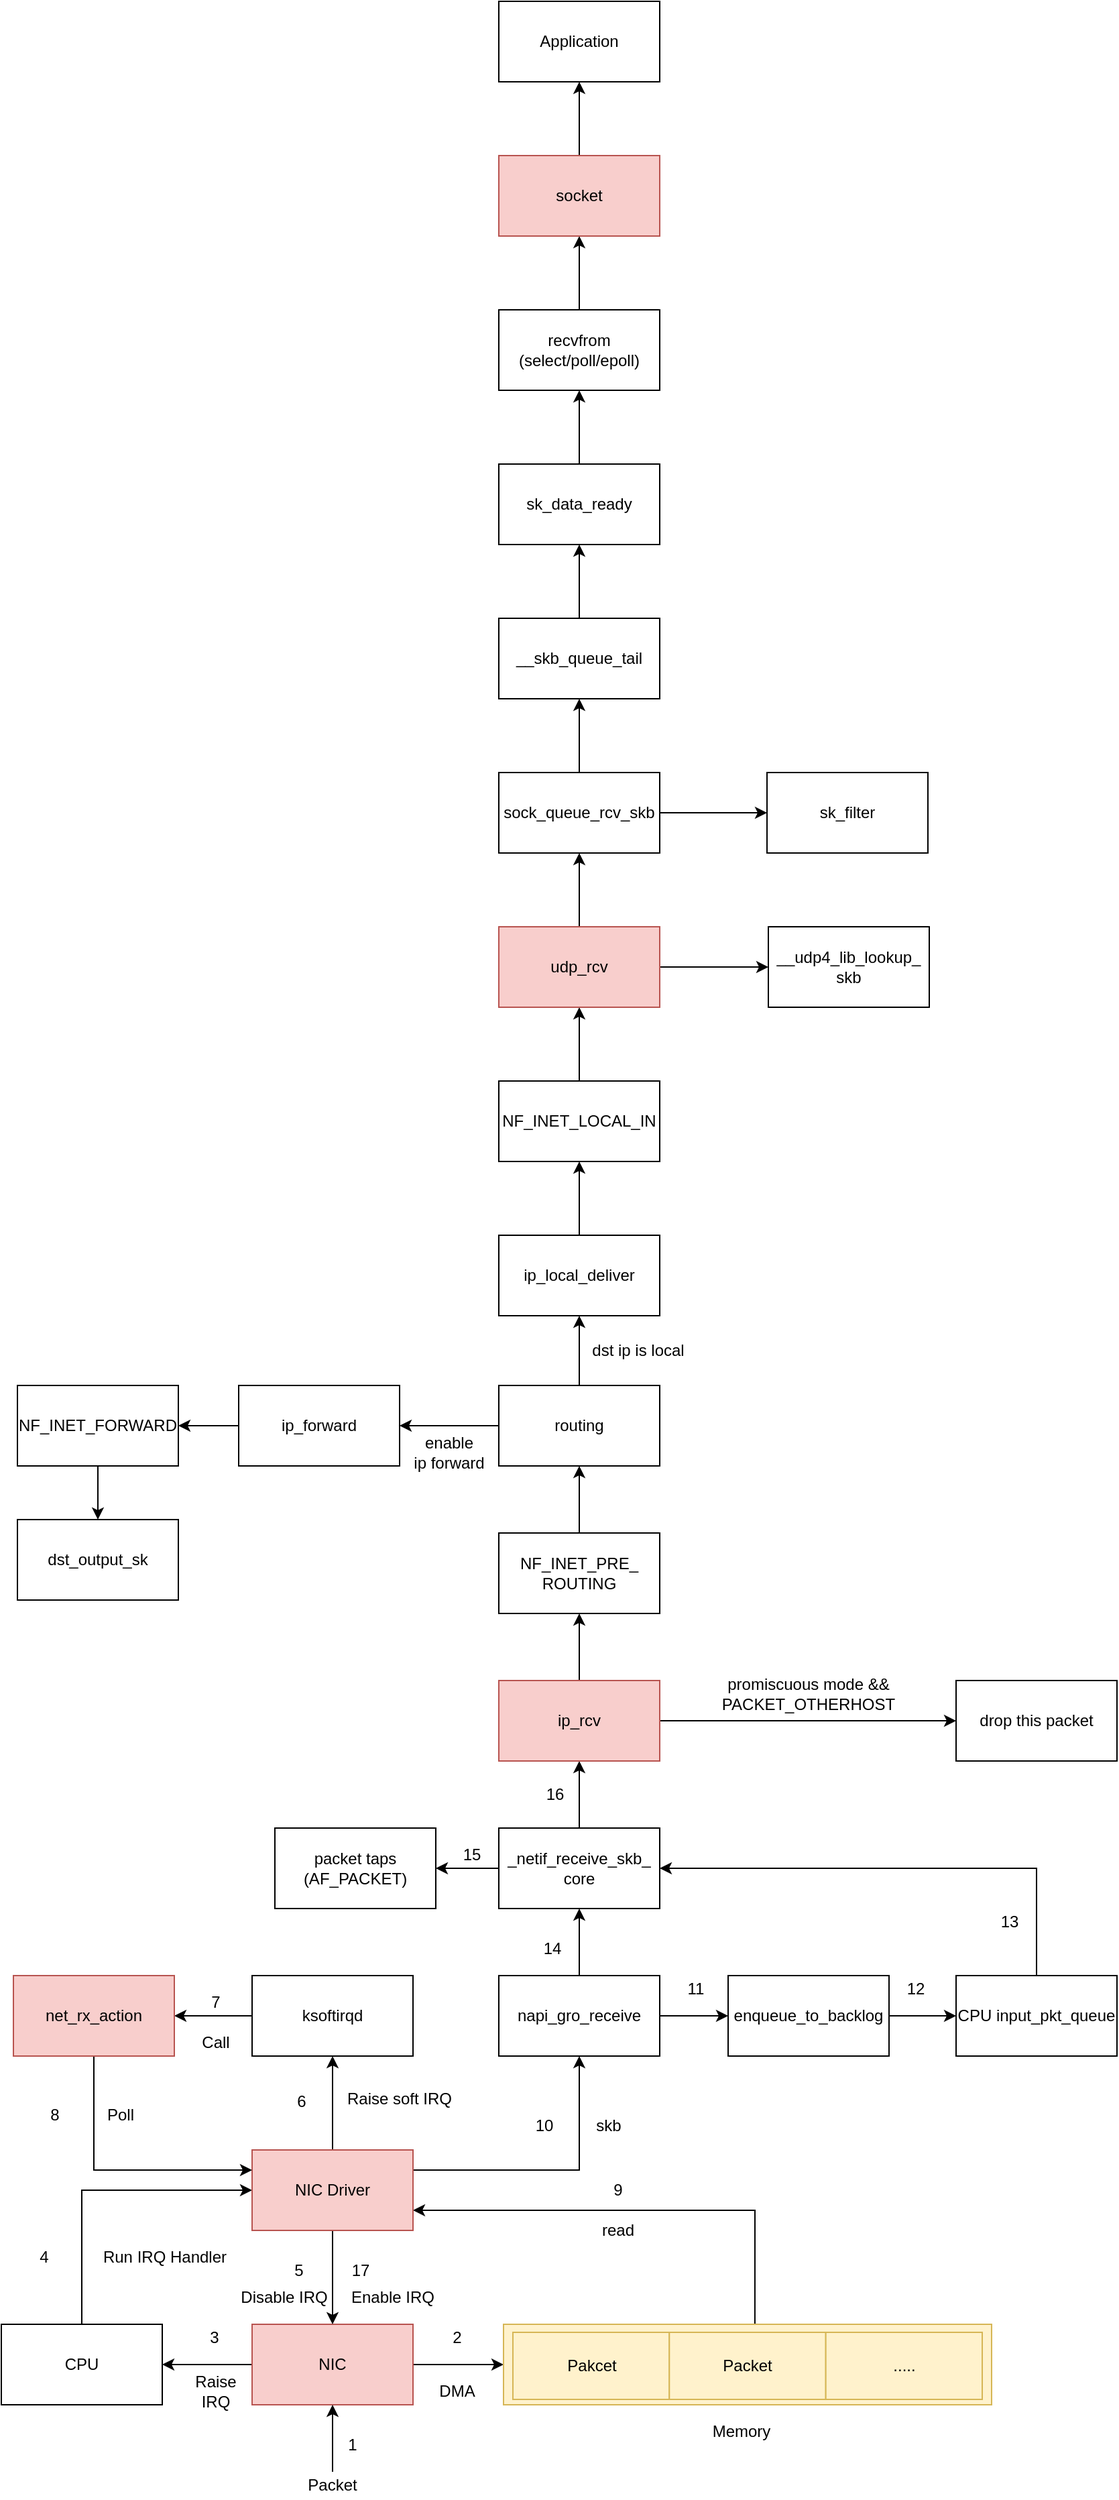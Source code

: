 <mxfile version="10.8.6" type="github"><diagram id="pgiWST-8vAW-KMEEnrid" name="Page-1"><mxGraphModel dx="1074" dy="2922" grid="1" gridSize="10" guides="1" tooltips="1" connect="1" arrows="1" fold="1" page="1" pageScale="1" pageWidth="827" pageHeight="1169" math="0" shadow="0"><root><mxCell id="0"/><mxCell id="1" parent="0"/><mxCell id="uw3k-Sti4LDzUziCoeuD-19" value="" style="edgeStyle=orthogonalEdgeStyle;rounded=0;orthogonalLoop=1;jettySize=auto;html=1;" parent="1" source="uw3k-Sti4LDzUziCoeuD-3" target="uw3k-Sti4LDzUziCoeuD-18" edge="1"><mxGeometry relative="1" as="geometry"/></mxCell><mxCell id="uw3k-Sti4LDzUziCoeuD-51" style="edgeStyle=orthogonalEdgeStyle;rounded=0;orthogonalLoop=1;jettySize=auto;html=1;exitX=1;exitY=0.5;exitDx=0;exitDy=0;entryX=0;entryY=0.5;entryDx=0;entryDy=0;" parent="1" source="uw3k-Sti4LDzUziCoeuD-3" target="uw3k-Sti4LDzUziCoeuD-44" edge="1"><mxGeometry relative="1" as="geometry"/></mxCell><mxCell id="uw3k-Sti4LDzUziCoeuD-3" value="NIC" style="rounded=0;whiteSpace=wrap;html=1;fillColor=#f8cecc;strokeColor=#b85450;" parent="1" vertex="1"><mxGeometry x="215" y="400" width="120" height="60" as="geometry"/></mxCell><mxCell id="uw3k-Sti4LDzUziCoeuD-9" value="" style="edgeStyle=orthogonalEdgeStyle;rounded=0;orthogonalLoop=1;jettySize=auto;html=1;" parent="1" source="uw3k-Sti4LDzUziCoeuD-8" target="uw3k-Sti4LDzUziCoeuD-3" edge="1"><mxGeometry relative="1" as="geometry"/></mxCell><mxCell id="uw3k-Sti4LDzUziCoeuD-8" value="Packet" style="text;html=1;strokeColor=none;fillColor=none;align=center;verticalAlign=middle;whiteSpace=wrap;rounded=0;" parent="1" vertex="1"><mxGeometry x="255" y="510" width="40" height="20" as="geometry"/></mxCell><mxCell id="uw3k-Sti4LDzUziCoeuD-14" value="Memory" style="text;html=1;strokeColor=none;fillColor=none;align=center;verticalAlign=middle;whiteSpace=wrap;rounded=0;" parent="1" vertex="1"><mxGeometry x="560" y="470" width="40" height="20" as="geometry"/></mxCell><mxCell id="uw3k-Sti4LDzUziCoeuD-21" style="edgeStyle=orthogonalEdgeStyle;rounded=0;orthogonalLoop=1;jettySize=auto;html=1;exitX=0.5;exitY=0;exitDx=0;exitDy=0;entryX=0;entryY=0.5;entryDx=0;entryDy=0;" parent="1" source="uw3k-Sti4LDzUziCoeuD-18" target="uw3k-Sti4LDzUziCoeuD-20" edge="1"><mxGeometry relative="1" as="geometry"/></mxCell><mxCell id="uw3k-Sti4LDzUziCoeuD-18" value="CPU" style="rounded=0;whiteSpace=wrap;html=1;" parent="1" vertex="1"><mxGeometry x="28" y="400" width="120" height="60" as="geometry"/></mxCell><mxCell id="uw3k-Sti4LDzUziCoeuD-22" style="edgeStyle=orthogonalEdgeStyle;rounded=0;orthogonalLoop=1;jettySize=auto;html=1;exitX=0.5;exitY=1;exitDx=0;exitDy=0;" parent="1" source="uw3k-Sti4LDzUziCoeuD-20" target="uw3k-Sti4LDzUziCoeuD-3" edge="1"><mxGeometry relative="1" as="geometry"/></mxCell><mxCell id="uw3k-Sti4LDzUziCoeuD-33" style="edgeStyle=orthogonalEdgeStyle;rounded=0;orthogonalLoop=1;jettySize=auto;html=1;entryX=0.5;entryY=1;entryDx=0;entryDy=0;" parent="1" source="uw3k-Sti4LDzUziCoeuD-20" target="uw3k-Sti4LDzUziCoeuD-32" edge="1"><mxGeometry relative="1" as="geometry"/></mxCell><mxCell id="uw3k-Sti4LDzUziCoeuD-43" style="edgeStyle=orthogonalEdgeStyle;rounded=0;orthogonalLoop=1;jettySize=auto;html=1;exitX=1;exitY=0.75;exitDx=0;exitDy=0;entryX=0.515;entryY=0;entryDx=0;entryDy=0;entryPerimeter=0;endArrow=none;endFill=0;startArrow=classic;startFill=1;" parent="1" source="uw3k-Sti4LDzUziCoeuD-20" target="uw3k-Sti4LDzUziCoeuD-44" edge="1"><mxGeometry relative="1" as="geometry"><mxPoint x="590" y="390" as="targetPoint"/></mxGeometry></mxCell><mxCell id="uw3k-Sti4LDzUziCoeuD-55" style="edgeStyle=orthogonalEdgeStyle;rounded=0;orthogonalLoop=1;jettySize=auto;html=1;exitX=1;exitY=0.25;exitDx=0;exitDy=0;startArrow=none;startFill=0;endArrow=classic;endFill=1;entryX=0.5;entryY=1;entryDx=0;entryDy=0;" parent="1" source="uw3k-Sti4LDzUziCoeuD-20" target="uw3k-Sti4LDzUziCoeuD-57" edge="1"><mxGeometry relative="1" as="geometry"><mxPoint x="440" y="285" as="targetPoint"/></mxGeometry></mxCell><mxCell id="uw3k-Sti4LDzUziCoeuD-20" value="NIC Driver" style="rounded=0;whiteSpace=wrap;html=1;fillColor=#f8cecc;strokeColor=#b85450;" parent="1" vertex="1"><mxGeometry x="215" y="270" width="120" height="60" as="geometry"/></mxCell><mxCell id="uw3k-Sti4LDzUziCoeuD-23" value="1" style="text;html=1;strokeColor=none;fillColor=none;align=center;verticalAlign=middle;whiteSpace=wrap;rounded=0;" parent="1" vertex="1"><mxGeometry x="280" y="480" width="20" height="20" as="geometry"/></mxCell><mxCell id="uw3k-Sti4LDzUziCoeuD-24" value="2" style="text;html=1;strokeColor=none;fillColor=none;align=center;verticalAlign=middle;whiteSpace=wrap;rounded=0;" parent="1" vertex="1"><mxGeometry x="357.5" y="400" width="20" height="20" as="geometry"/></mxCell><mxCell id="uw3k-Sti4LDzUziCoeuD-25" value="DMA" style="text;html=1;strokeColor=none;fillColor=none;align=center;verticalAlign=middle;whiteSpace=wrap;rounded=0;" parent="1" vertex="1"><mxGeometry x="348" y="440" width="40" height="20" as="geometry"/></mxCell><mxCell id="uw3k-Sti4LDzUziCoeuD-26" value="3" style="text;html=1;strokeColor=none;fillColor=none;align=center;verticalAlign=middle;whiteSpace=wrap;rounded=0;" parent="1" vertex="1"><mxGeometry x="177" y="400" width="20" height="20" as="geometry"/></mxCell><mxCell id="uw3k-Sti4LDzUziCoeuD-27" value="Raise IRQ" style="text;html=1;strokeColor=none;fillColor=none;align=center;verticalAlign=middle;whiteSpace=wrap;rounded=0;" parent="1" vertex="1"><mxGeometry x="167.5" y="440" width="40" height="20" as="geometry"/></mxCell><mxCell id="uw3k-Sti4LDzUziCoeuD-28" value="4" style="text;html=1;strokeColor=none;fillColor=none;align=center;verticalAlign=middle;whiteSpace=wrap;rounded=0;" parent="1" vertex="1"><mxGeometry x="40" y="340" width="40" height="20" as="geometry"/></mxCell><mxCell id="uw3k-Sti4LDzUziCoeuD-29" value="Run IRQ Handler" style="text;html=1;strokeColor=none;fillColor=none;align=center;verticalAlign=middle;whiteSpace=wrap;rounded=0;" parent="1" vertex="1"><mxGeometry x="100" y="340" width="100" height="20" as="geometry"/></mxCell><mxCell id="uw3k-Sti4LDzUziCoeuD-30" value="5" style="text;html=1;strokeColor=none;fillColor=none;align=center;verticalAlign=middle;whiteSpace=wrap;rounded=0;" parent="1" vertex="1"><mxGeometry x="230" y="350" width="40" height="20" as="geometry"/></mxCell><mxCell id="uw3k-Sti4LDzUziCoeuD-31" value="Disable IRQ" style="text;html=1;strokeColor=none;fillColor=none;align=center;verticalAlign=middle;whiteSpace=wrap;rounded=0;" parent="1" vertex="1"><mxGeometry x="189" y="370" width="100" height="20" as="geometry"/></mxCell><mxCell id="uw3k-Sti4LDzUziCoeuD-37" style="edgeStyle=orthogonalEdgeStyle;rounded=0;orthogonalLoop=1;jettySize=auto;html=1;" parent="1" source="uw3k-Sti4LDzUziCoeuD-32" target="uw3k-Sti4LDzUziCoeuD-36" edge="1"><mxGeometry relative="1" as="geometry"/></mxCell><mxCell id="uw3k-Sti4LDzUziCoeuD-32" value="ksoftirqd" style="rounded=0;whiteSpace=wrap;html=1;" parent="1" vertex="1"><mxGeometry x="215" y="140" width="120" height="60" as="geometry"/></mxCell><mxCell id="uw3k-Sti4LDzUziCoeuD-34" value="6" style="text;html=1;strokeColor=none;fillColor=none;align=center;verticalAlign=middle;whiteSpace=wrap;rounded=0;" parent="1" vertex="1"><mxGeometry x="232" y="224" width="40" height="20" as="geometry"/></mxCell><mxCell id="uw3k-Sti4LDzUziCoeuD-35" value="Raise soft IRQ" style="text;html=1;strokeColor=none;fillColor=none;align=center;verticalAlign=middle;whiteSpace=wrap;rounded=0;" parent="1" vertex="1"><mxGeometry x="280" y="222" width="90" height="20" as="geometry"/></mxCell><mxCell id="uw3k-Sti4LDzUziCoeuD-40" style="edgeStyle=orthogonalEdgeStyle;rounded=0;orthogonalLoop=1;jettySize=auto;html=1;exitX=0.5;exitY=1;exitDx=0;exitDy=0;entryX=0;entryY=0.25;entryDx=0;entryDy=0;" parent="1" source="uw3k-Sti4LDzUziCoeuD-36" target="uw3k-Sti4LDzUziCoeuD-20" edge="1"><mxGeometry relative="1" as="geometry"/></mxCell><mxCell id="uw3k-Sti4LDzUziCoeuD-36" value="net_rx_action" style="rounded=0;whiteSpace=wrap;html=1;fillColor=#f8cecc;strokeColor=#b85450;" parent="1" vertex="1"><mxGeometry x="37" y="140" width="120" height="60" as="geometry"/></mxCell><mxCell id="uw3k-Sti4LDzUziCoeuD-38" value="7" style="text;html=1;strokeColor=none;fillColor=none;align=center;verticalAlign=middle;whiteSpace=wrap;rounded=0;" parent="1" vertex="1"><mxGeometry x="168" y="150" width="40" height="20" as="geometry"/></mxCell><mxCell id="uw3k-Sti4LDzUziCoeuD-39" value="Call" style="text;html=1;strokeColor=none;fillColor=none;align=center;verticalAlign=middle;whiteSpace=wrap;rounded=0;" parent="1" vertex="1"><mxGeometry x="168" y="180" width="40" height="20" as="geometry"/></mxCell><mxCell id="uw3k-Sti4LDzUziCoeuD-41" value="8" style="text;html=1;strokeColor=none;fillColor=none;align=center;verticalAlign=middle;whiteSpace=wrap;rounded=0;" parent="1" vertex="1"><mxGeometry x="48" y="234" width="40" height="20" as="geometry"/></mxCell><mxCell id="uw3k-Sti4LDzUziCoeuD-42" value="Poll" style="text;html=1;strokeColor=none;fillColor=none;align=center;verticalAlign=middle;whiteSpace=wrap;rounded=0;" parent="1" vertex="1"><mxGeometry x="97" y="234" width="40" height="20" as="geometry"/></mxCell><mxCell id="uw3k-Sti4LDzUziCoeuD-47" value="" style="group" parent="1" vertex="1" connectable="0"><mxGeometry x="405.5" y="410" width="361" height="50" as="geometry"/></mxCell><mxCell id="uw3k-Sti4LDzUziCoeuD-45" value="" style="group;container=1;" parent="uw3k-Sti4LDzUziCoeuD-47" vertex="1" connectable="0"><mxGeometry width="361" height="50" as="geometry"/></mxCell><mxCell id="uw3k-Sti4LDzUziCoeuD-44" value="" style="rounded=0;whiteSpace=wrap;html=1;fillColor=#fff2cc;strokeColor=#d6b656;" parent="uw3k-Sti4LDzUziCoeuD-45" vertex="1"><mxGeometry x="-3" y="-10" width="364" height="60" as="geometry"/></mxCell><mxCell id="uw3k-Sti4LDzUziCoeuD-46" value="" style="group;fillColor=#fff2cc;strokeColor=#d6b656;" parent="uw3k-Sti4LDzUziCoeuD-45" vertex="1" connectable="0"><mxGeometry x="4" y="-4" width="350" height="50" as="geometry"/></mxCell><mxCell id="uw3k-Sti4LDzUziCoeuD-5" value="Pakcet" style="rounded=0;whiteSpace=wrap;html=1;rotation=0;fillColor=#fff2cc;strokeColor=#d6b656;" parent="uw3k-Sti4LDzUziCoeuD-46" vertex="1"><mxGeometry width="116.667" height="50" as="geometry"/></mxCell><mxCell id="uw3k-Sti4LDzUziCoeuD-12" value="Packet" style="rounded=0;whiteSpace=wrap;html=1;rotation=0;fillColor=#fff2cc;strokeColor=#d6b656;" parent="uw3k-Sti4LDzUziCoeuD-46" vertex="1"><mxGeometry x="116.667" width="116.667" height="50" as="geometry"/></mxCell><mxCell id="uw3k-Sti4LDzUziCoeuD-13" value="....." style="rounded=0;whiteSpace=wrap;html=1;rotation=0;fillColor=#fff2cc;strokeColor=#d6b656;" parent="uw3k-Sti4LDzUziCoeuD-46" vertex="1"><mxGeometry x="233.333" width="116.667" height="50" as="geometry"/></mxCell><mxCell id="uw3k-Sti4LDzUziCoeuD-52" value="9" style="text;html=1;strokeColor=none;fillColor=none;align=center;verticalAlign=middle;whiteSpace=wrap;rounded=0;" parent="1" vertex="1"><mxGeometry x="468" y="290" width="40" height="20" as="geometry"/></mxCell><mxCell id="uw3k-Sti4LDzUziCoeuD-53" value="read" style="text;html=1;strokeColor=none;fillColor=none;align=center;verticalAlign=middle;whiteSpace=wrap;rounded=0;" parent="1" vertex="1"><mxGeometry x="468" y="320" width="40" height="20" as="geometry"/></mxCell><mxCell id="uw3k-Sti4LDzUziCoeuD-64" style="edgeStyle=orthogonalEdgeStyle;rounded=0;orthogonalLoop=1;jettySize=auto;html=1;startArrow=none;startFill=0;endArrow=classic;endFill=1;" parent="1" source="uw3k-Sti4LDzUziCoeuD-57" target="uw3k-Sti4LDzUziCoeuD-62" edge="1"><mxGeometry relative="1" as="geometry"/></mxCell><mxCell id="uw3k-Sti4LDzUziCoeuD-67" style="edgeStyle=orthogonalEdgeStyle;rounded=0;orthogonalLoop=1;jettySize=auto;html=1;exitX=1;exitY=0.5;exitDx=0;exitDy=0;entryX=0;entryY=0.5;entryDx=0;entryDy=0;startArrow=none;startFill=0;endArrow=classic;endFill=1;" parent="1" source="uw3k-Sti4LDzUziCoeuD-57" target="uw3k-Sti4LDzUziCoeuD-60" edge="1"><mxGeometry relative="1" as="geometry"/></mxCell><mxCell id="uw3k-Sti4LDzUziCoeuD-57" value="napi_gro_receive" style="rounded=0;whiteSpace=wrap;html=1;" parent="1" vertex="1"><mxGeometry x="399" y="140" width="120" height="60" as="geometry"/></mxCell><mxCell id="uw3k-Sti4LDzUziCoeuD-58" value="10" style="text;html=1;strokeColor=none;fillColor=none;align=center;verticalAlign=middle;whiteSpace=wrap;rounded=0;" parent="1" vertex="1"><mxGeometry x="413" y="242" width="40" height="20" as="geometry"/></mxCell><mxCell id="uw3k-Sti4LDzUziCoeuD-59" value="skb" style="text;html=1;strokeColor=none;fillColor=none;align=center;verticalAlign=middle;whiteSpace=wrap;rounded=0;" parent="1" vertex="1"><mxGeometry x="461" y="242" width="40" height="20" as="geometry"/></mxCell><mxCell id="uw3k-Sti4LDzUziCoeuD-68" style="edgeStyle=orthogonalEdgeStyle;rounded=0;orthogonalLoop=1;jettySize=auto;html=1;entryX=0;entryY=0.5;entryDx=0;entryDy=0;startArrow=none;startFill=0;endArrow=classic;endFill=1;" parent="1" source="uw3k-Sti4LDzUziCoeuD-60" target="uw3k-Sti4LDzUziCoeuD-61" edge="1"><mxGeometry relative="1" as="geometry"/></mxCell><mxCell id="uw3k-Sti4LDzUziCoeuD-60" value="enqueue_to_backlog" style="rounded=0;whiteSpace=wrap;html=1;" parent="1" vertex="1"><mxGeometry x="570" y="140" width="120" height="60" as="geometry"/></mxCell><mxCell id="uw3k-Sti4LDzUziCoeuD-69" style="edgeStyle=orthogonalEdgeStyle;rounded=0;orthogonalLoop=1;jettySize=auto;html=1;entryX=1;entryY=0.5;entryDx=0;entryDy=0;startArrow=none;startFill=0;endArrow=classic;endFill=1;exitX=0.5;exitY=0;exitDx=0;exitDy=0;" parent="1" source="uw3k-Sti4LDzUziCoeuD-61" target="uw3k-Sti4LDzUziCoeuD-62" edge="1"><mxGeometry relative="1" as="geometry"/></mxCell><mxCell id="uw3k-Sti4LDzUziCoeuD-61" value="CPU input_pkt_queue" style="rounded=0;whiteSpace=wrap;html=1;" parent="1" vertex="1"><mxGeometry x="740" y="140" width="120" height="60" as="geometry"/></mxCell><mxCell id="uw3k-Sti4LDzUziCoeuD-74" value="" style="edgeStyle=orthogonalEdgeStyle;rounded=0;orthogonalLoop=1;jettySize=auto;html=1;startArrow=none;startFill=0;endArrow=classic;endFill=1;" parent="1" source="uw3k-Sti4LDzUziCoeuD-62" target="uw3k-Sti4LDzUziCoeuD-73" edge="1"><mxGeometry relative="1" as="geometry"/></mxCell><mxCell id="uw3k-Sti4LDzUziCoeuD-77" value="" style="edgeStyle=orthogonalEdgeStyle;rounded=0;orthogonalLoop=1;jettySize=auto;html=1;startArrow=none;startFill=0;endArrow=classic;endFill=1;" parent="1" source="uw3k-Sti4LDzUziCoeuD-62" target="uw3k-Sti4LDzUziCoeuD-76" edge="1"><mxGeometry relative="1" as="geometry"/></mxCell><mxCell id="uw3k-Sti4LDzUziCoeuD-62" value="_netif_receive_skb_&lt;br&gt;core&lt;br&gt;" style="rounded=0;whiteSpace=wrap;html=1;" parent="1" vertex="1"><mxGeometry x="399" y="30" width="120" height="60" as="geometry"/></mxCell><mxCell id="uw3k-Sti4LDzUziCoeuD-81" style="edgeStyle=orthogonalEdgeStyle;rounded=0;orthogonalLoop=1;jettySize=auto;html=1;startArrow=none;startFill=0;endArrow=classic;endFill=1;" parent="1" source="uw3k-Sti4LDzUziCoeuD-76" target="uw3k-Sti4LDzUziCoeuD-80" edge="1"><mxGeometry relative="1" as="geometry"/></mxCell><mxCell id="uw3k-Sti4LDzUziCoeuD-84" style="edgeStyle=orthogonalEdgeStyle;rounded=0;orthogonalLoop=1;jettySize=auto;html=1;entryX=0.5;entryY=1;entryDx=0;entryDy=0;startArrow=none;startFill=0;endArrow=classic;endFill=1;" parent="1" source="uw3k-Sti4LDzUziCoeuD-76" target="uw3k-Sti4LDzUziCoeuD-83" edge="1"><mxGeometry relative="1" as="geometry"/></mxCell><mxCell id="uw3k-Sti4LDzUziCoeuD-76" value="ip_rcv&lt;br&gt;" style="rounded=0;whiteSpace=wrap;html=1;fillColor=#f8cecc;strokeColor=#b85450;" parent="1" vertex="1"><mxGeometry x="399" y="-80" width="120" height="60" as="geometry"/></mxCell><mxCell id="uw3k-Sti4LDzUziCoeuD-73" value="packet taps&lt;br&gt;(AF_PACKET)&lt;br&gt;" style="rounded=0;whiteSpace=wrap;html=1;" parent="1" vertex="1"><mxGeometry x="232" y="30" width="120" height="60" as="geometry"/></mxCell><mxCell id="uw3k-Sti4LDzUziCoeuD-66" value="14" style="text;html=1;strokeColor=none;fillColor=none;align=center;verticalAlign=middle;whiteSpace=wrap;rounded=0;" parent="1" vertex="1"><mxGeometry x="419" y="110" width="40" height="20" as="geometry"/></mxCell><mxCell id="uw3k-Sti4LDzUziCoeuD-70" value="13" style="text;html=1;strokeColor=none;fillColor=none;align=center;verticalAlign=middle;whiteSpace=wrap;rounded=0;" parent="1" vertex="1"><mxGeometry x="759.5" y="90" width="40" height="20" as="geometry"/></mxCell><mxCell id="uw3k-Sti4LDzUziCoeuD-71" value="11" style="text;html=1;strokeColor=none;fillColor=none;align=center;verticalAlign=middle;whiteSpace=wrap;rounded=0;" parent="1" vertex="1"><mxGeometry x="526" y="140" width="40" height="20" as="geometry"/></mxCell><mxCell id="uw3k-Sti4LDzUziCoeuD-72" value="12" style="text;html=1;strokeColor=none;fillColor=none;align=center;verticalAlign=middle;whiteSpace=wrap;rounded=0;" parent="1" vertex="1"><mxGeometry x="690" y="140" width="40" height="20" as="geometry"/></mxCell><mxCell id="uw3k-Sti4LDzUziCoeuD-75" value="15" style="text;html=1;strokeColor=none;fillColor=none;align=center;verticalAlign=middle;whiteSpace=wrap;rounded=0;" parent="1" vertex="1"><mxGeometry x="359" y="40" width="40" height="20" as="geometry"/></mxCell><mxCell id="uw3k-Sti4LDzUziCoeuD-78" value="16" style="text;html=1;strokeColor=none;fillColor=none;align=center;verticalAlign=middle;whiteSpace=wrap;rounded=0;" parent="1" vertex="1"><mxGeometry x="421" y="-5" width="40" height="20" as="geometry"/></mxCell><mxCell id="uw3k-Sti4LDzUziCoeuD-80" value="drop this packet" style="rounded=0;whiteSpace=wrap;html=1;" parent="1" vertex="1"><mxGeometry x="740" y="-80" width="120" height="60" as="geometry"/></mxCell><mxCell id="uw3k-Sti4LDzUziCoeuD-82" value="promiscuous mode &amp;amp;&amp;amp; &lt;br&gt;PACKET_OTHERHOST" style="text;html=1;strokeColor=none;fillColor=none;align=center;verticalAlign=middle;whiteSpace=wrap;rounded=0;" parent="1" vertex="1"><mxGeometry x="550.5" y="-80" width="158" height="20" as="geometry"/></mxCell><mxCell id="uw3k-Sti4LDzUziCoeuD-92" style="edgeStyle=orthogonalEdgeStyle;rounded=0;orthogonalLoop=1;jettySize=auto;html=1;exitX=0.5;exitY=0;exitDx=0;exitDy=0;entryX=0.5;entryY=1;entryDx=0;entryDy=0;startArrow=none;startFill=0;endArrow=classic;endFill=1;" parent="1" source="uw3k-Sti4LDzUziCoeuD-83" target="uw3k-Sti4LDzUziCoeuD-85" edge="1"><mxGeometry relative="1" as="geometry"/></mxCell><mxCell id="uw3k-Sti4LDzUziCoeuD-83" value="NF_INET_PRE_&lt;br&gt;ROUTING" style="rounded=0;whiteSpace=wrap;html=1;" parent="1" vertex="1"><mxGeometry x="399" y="-190" width="120" height="60" as="geometry"/></mxCell><mxCell id="uw3k-Sti4LDzUziCoeuD-89" style="edgeStyle=orthogonalEdgeStyle;rounded=0;orthogonalLoop=1;jettySize=auto;html=1;startArrow=none;startFill=0;endArrow=classic;endFill=1;" parent="1" source="uw3k-Sti4LDzUziCoeuD-85" target="uw3k-Sti4LDzUziCoeuD-86" edge="1"><mxGeometry relative="1" as="geometry"/></mxCell><mxCell id="uw3k-Sti4LDzUziCoeuD-95" style="edgeStyle=orthogonalEdgeStyle;rounded=0;orthogonalLoop=1;jettySize=auto;html=1;entryX=0.5;entryY=1;entryDx=0;entryDy=0;startArrow=none;startFill=0;endArrow=classic;endFill=1;" parent="1" source="uw3k-Sti4LDzUziCoeuD-85" target="uw3k-Sti4LDzUziCoeuD-94" edge="1"><mxGeometry relative="1" as="geometry"/></mxCell><mxCell id="uw3k-Sti4LDzUziCoeuD-85" value="routing" style="rounded=0;whiteSpace=wrap;html=1;" parent="1" vertex="1"><mxGeometry x="399" y="-300" width="120" height="60" as="geometry"/></mxCell><mxCell id="uw3k-Sti4LDzUziCoeuD-90" style="edgeStyle=orthogonalEdgeStyle;rounded=0;orthogonalLoop=1;jettySize=auto;html=1;entryX=1;entryY=0.5;entryDx=0;entryDy=0;startArrow=none;startFill=0;endArrow=classic;endFill=1;" parent="1" source="uw3k-Sti4LDzUziCoeuD-86" target="uw3k-Sti4LDzUziCoeuD-87" edge="1"><mxGeometry relative="1" as="geometry"/></mxCell><mxCell id="uw3k-Sti4LDzUziCoeuD-86" value="ip_forward" style="rounded=0;whiteSpace=wrap;html=1;" parent="1" vertex="1"><mxGeometry x="205" y="-300" width="120" height="60" as="geometry"/></mxCell><mxCell id="uw3k-Sti4LDzUziCoeuD-91" style="edgeStyle=orthogonalEdgeStyle;rounded=0;orthogonalLoop=1;jettySize=auto;html=1;exitX=0.5;exitY=1;exitDx=0;exitDy=0;startArrow=none;startFill=0;endArrow=classic;endFill=1;" parent="1" source="uw3k-Sti4LDzUziCoeuD-87" target="uw3k-Sti4LDzUziCoeuD-88" edge="1"><mxGeometry relative="1" as="geometry"/></mxCell><mxCell id="uw3k-Sti4LDzUziCoeuD-87" value="NF_INET_FORWARD" style="rounded=0;whiteSpace=wrap;html=1;" parent="1" vertex="1"><mxGeometry x="40" y="-300" width="120" height="60" as="geometry"/></mxCell><mxCell id="uw3k-Sti4LDzUziCoeuD-88" value="dst_output_sk" style="rounded=0;whiteSpace=wrap;html=1;" parent="1" vertex="1"><mxGeometry x="40" y="-200" width="120" height="60" as="geometry"/></mxCell><mxCell id="uw3k-Sti4LDzUziCoeuD-93" value="enable &lt;br&gt;ip forward" style="text;html=1;strokeColor=none;fillColor=none;align=center;verticalAlign=middle;whiteSpace=wrap;rounded=0;" parent="1" vertex="1"><mxGeometry x="330" y="-260" width="64" height="20" as="geometry"/></mxCell><mxCell id="uw3k-Sti4LDzUziCoeuD-98" style="edgeStyle=orthogonalEdgeStyle;rounded=0;orthogonalLoop=1;jettySize=auto;html=1;exitX=0.5;exitY=0;exitDx=0;exitDy=0;entryX=0.5;entryY=1;entryDx=0;entryDy=0;startArrow=none;startFill=0;endArrow=classic;endFill=1;" parent="1" source="uw3k-Sti4LDzUziCoeuD-94" target="uw3k-Sti4LDzUziCoeuD-97" edge="1"><mxGeometry relative="1" as="geometry"/></mxCell><mxCell id="uw3k-Sti4LDzUziCoeuD-94" value="ip_local_deliver" style="rounded=0;whiteSpace=wrap;html=1;" parent="1" vertex="1"><mxGeometry x="399" y="-412" width="120" height="60" as="geometry"/></mxCell><mxCell id="uw3k-Sti4LDzUziCoeuD-96" value="dst ip is local" style="text;html=1;strokeColor=none;fillColor=none;align=center;verticalAlign=middle;whiteSpace=wrap;rounded=0;" parent="1" vertex="1"><mxGeometry x="462" y="-336" width="82" height="20" as="geometry"/></mxCell><mxCell id="1wItubxYUiNM5VOeiQFY-2" value="" style="edgeStyle=orthogonalEdgeStyle;rounded=0;orthogonalLoop=1;jettySize=auto;html=1;" parent="1" source="uw3k-Sti4LDzUziCoeuD-97" target="1wItubxYUiNM5VOeiQFY-1" edge="1"><mxGeometry relative="1" as="geometry"/></mxCell><mxCell id="uw3k-Sti4LDzUziCoeuD-97" value="NF_INET_LOCAL_IN" style="rounded=0;whiteSpace=wrap;html=1;" parent="1" vertex="1"><mxGeometry x="399" y="-527" width="120" height="60" as="geometry"/></mxCell><mxCell id="1wItubxYUiNM5VOeiQFY-4" value="" style="edgeStyle=orthogonalEdgeStyle;rounded=0;orthogonalLoop=1;jettySize=auto;html=1;" parent="1" source="1wItubxYUiNM5VOeiQFY-1" target="1wItubxYUiNM5VOeiQFY-3" edge="1"><mxGeometry relative="1" as="geometry"/></mxCell><mxCell id="1wItubxYUiNM5VOeiQFY-6" value="" style="edgeStyle=orthogonalEdgeStyle;rounded=0;orthogonalLoop=1;jettySize=auto;html=1;" parent="1" source="1wItubxYUiNM5VOeiQFY-1" target="1wItubxYUiNM5VOeiQFY-5" edge="1"><mxGeometry relative="1" as="geometry"/></mxCell><mxCell id="1wItubxYUiNM5VOeiQFY-1" value="udp_rcv" style="rounded=0;whiteSpace=wrap;html=1;fillColor=#f8cecc;strokeColor=#b85450;" parent="1" vertex="1"><mxGeometry x="399" y="-642" width="120" height="60" as="geometry"/></mxCell><mxCell id="1wItubxYUiNM5VOeiQFY-5" value="__udp4_lib_lookup_&lt;br&gt;skb" style="rounded=0;whiteSpace=wrap;html=1;" parent="1" vertex="1"><mxGeometry x="600" y="-642" width="120" height="60" as="geometry"/></mxCell><mxCell id="1wItubxYUiNM5VOeiQFY-8" value="" style="edgeStyle=orthogonalEdgeStyle;rounded=0;orthogonalLoop=1;jettySize=auto;html=1;" parent="1" source="1wItubxYUiNM5VOeiQFY-3" target="1wItubxYUiNM5VOeiQFY-7" edge="1"><mxGeometry relative="1" as="geometry"/></mxCell><mxCell id="1wItubxYUiNM5VOeiQFY-10" value="" style="edgeStyle=orthogonalEdgeStyle;rounded=0;orthogonalLoop=1;jettySize=auto;html=1;" parent="1" source="1wItubxYUiNM5VOeiQFY-3" target="1wItubxYUiNM5VOeiQFY-9" edge="1"><mxGeometry relative="1" as="geometry"/></mxCell><mxCell id="1wItubxYUiNM5VOeiQFY-3" value="sock_queue_rcv_skb" style="rounded=0;whiteSpace=wrap;html=1;" parent="1" vertex="1"><mxGeometry x="399" y="-757" width="120" height="60" as="geometry"/></mxCell><mxCell id="1wItubxYUiNM5VOeiQFY-12" value="" style="edgeStyle=orthogonalEdgeStyle;rounded=0;orthogonalLoop=1;jettySize=auto;html=1;" parent="1" source="1wItubxYUiNM5VOeiQFY-9" target="1wItubxYUiNM5VOeiQFY-11" edge="1"><mxGeometry relative="1" as="geometry"/></mxCell><mxCell id="1wItubxYUiNM5VOeiQFY-9" value="__skb_queue_tail" style="rounded=0;whiteSpace=wrap;html=1;" parent="1" vertex="1"><mxGeometry x="399" y="-872" width="120" height="60" as="geometry"/></mxCell><mxCell id="Yv3Flyso0QUllyP1HlrW-2" value="" style="edgeStyle=orthogonalEdgeStyle;rounded=0;orthogonalLoop=1;jettySize=auto;html=1;" edge="1" parent="1" source="1wItubxYUiNM5VOeiQFY-11" target="Yv3Flyso0QUllyP1HlrW-1"><mxGeometry relative="1" as="geometry"/></mxCell><mxCell id="1wItubxYUiNM5VOeiQFY-11" value="sk_data_ready" style="rounded=0;whiteSpace=wrap;html=1;" parent="1" vertex="1"><mxGeometry x="399" y="-987" width="120" height="60" as="geometry"/></mxCell><mxCell id="Yv3Flyso0QUllyP1HlrW-4" value="" style="edgeStyle=orthogonalEdgeStyle;rounded=0;orthogonalLoop=1;jettySize=auto;html=1;" edge="1" parent="1" source="Yv3Flyso0QUllyP1HlrW-1" target="Yv3Flyso0QUllyP1HlrW-3"><mxGeometry relative="1" as="geometry"/></mxCell><mxCell id="Yv3Flyso0QUllyP1HlrW-1" value="recvfrom&lt;br&gt;(select/poll/epoll)&lt;br&gt;" style="rounded=0;whiteSpace=wrap;html=1;" vertex="1" parent="1"><mxGeometry x="399" y="-1102" width="120" height="60" as="geometry"/></mxCell><mxCell id="Yv3Flyso0QUllyP1HlrW-6" value="" style="edgeStyle=orthogonalEdgeStyle;rounded=0;orthogonalLoop=1;jettySize=auto;html=1;" edge="1" parent="1" source="Yv3Flyso0QUllyP1HlrW-3" target="Yv3Flyso0QUllyP1HlrW-5"><mxGeometry relative="1" as="geometry"/></mxCell><mxCell id="Yv3Flyso0QUllyP1HlrW-3" value="socket" style="rounded=0;whiteSpace=wrap;html=1;fillColor=#f8cecc;strokeColor=#b85450;" vertex="1" parent="1"><mxGeometry x="399" y="-1217" width="120" height="60" as="geometry"/></mxCell><mxCell id="Yv3Flyso0QUllyP1HlrW-5" value="Application" style="rounded=0;whiteSpace=wrap;html=1;" vertex="1" parent="1"><mxGeometry x="399" y="-1332" width="120" height="60" as="geometry"/></mxCell><mxCell id="1wItubxYUiNM5VOeiQFY-7" value="sk_filter" style="rounded=0;whiteSpace=wrap;html=1;" parent="1" vertex="1"><mxGeometry x="599" y="-757" width="120" height="60" as="geometry"/></mxCell><mxCell id="Yv3Flyso0QUllyP1HlrW-7" value="17" style="text;html=1;strokeColor=none;fillColor=none;align=center;verticalAlign=middle;whiteSpace=wrap;rounded=0;" vertex="1" parent="1"><mxGeometry x="276" y="350" width="40" height="20" as="geometry"/></mxCell><mxCell id="Yv3Flyso0QUllyP1HlrW-8" value="Enable IRQ" style="text;html=1;strokeColor=none;fillColor=none;align=center;verticalAlign=middle;whiteSpace=wrap;rounded=0;" vertex="1" parent="1"><mxGeometry x="280" y="370" width="80" height="20" as="geometry"/></mxCell></root></mxGraphModel></diagram></mxfile>
